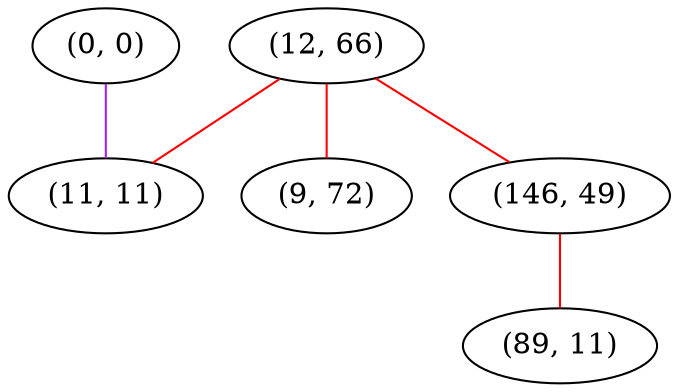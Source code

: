 graph "" {
"(12, 66)";
"(0, 0)";
"(11, 11)";
"(9, 72)";
"(146, 49)";
"(89, 11)";
"(12, 66)" -- "(9, 72)"  [color=red, key=0, weight=1];
"(12, 66)" -- "(11, 11)"  [color=red, key=0, weight=1];
"(12, 66)" -- "(146, 49)"  [color=red, key=0, weight=1];
"(0, 0)" -- "(11, 11)"  [color=purple, key=0, weight=4];
"(146, 49)" -- "(89, 11)"  [color=red, key=0, weight=1];
}
